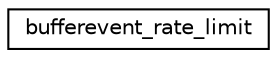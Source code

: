 digraph G
{
  edge [fontname="Helvetica",fontsize="10",labelfontname="Helvetica",labelfontsize="10"];
  node [fontname="Helvetica",fontsize="10",shape=record];
  rankdir="LR";
  Node1 [label="bufferevent_rate_limit",height=0.2,width=0.4,color="black", fillcolor="white", style="filled",URL="$structbufferevent__rate__limit.html"];
}
